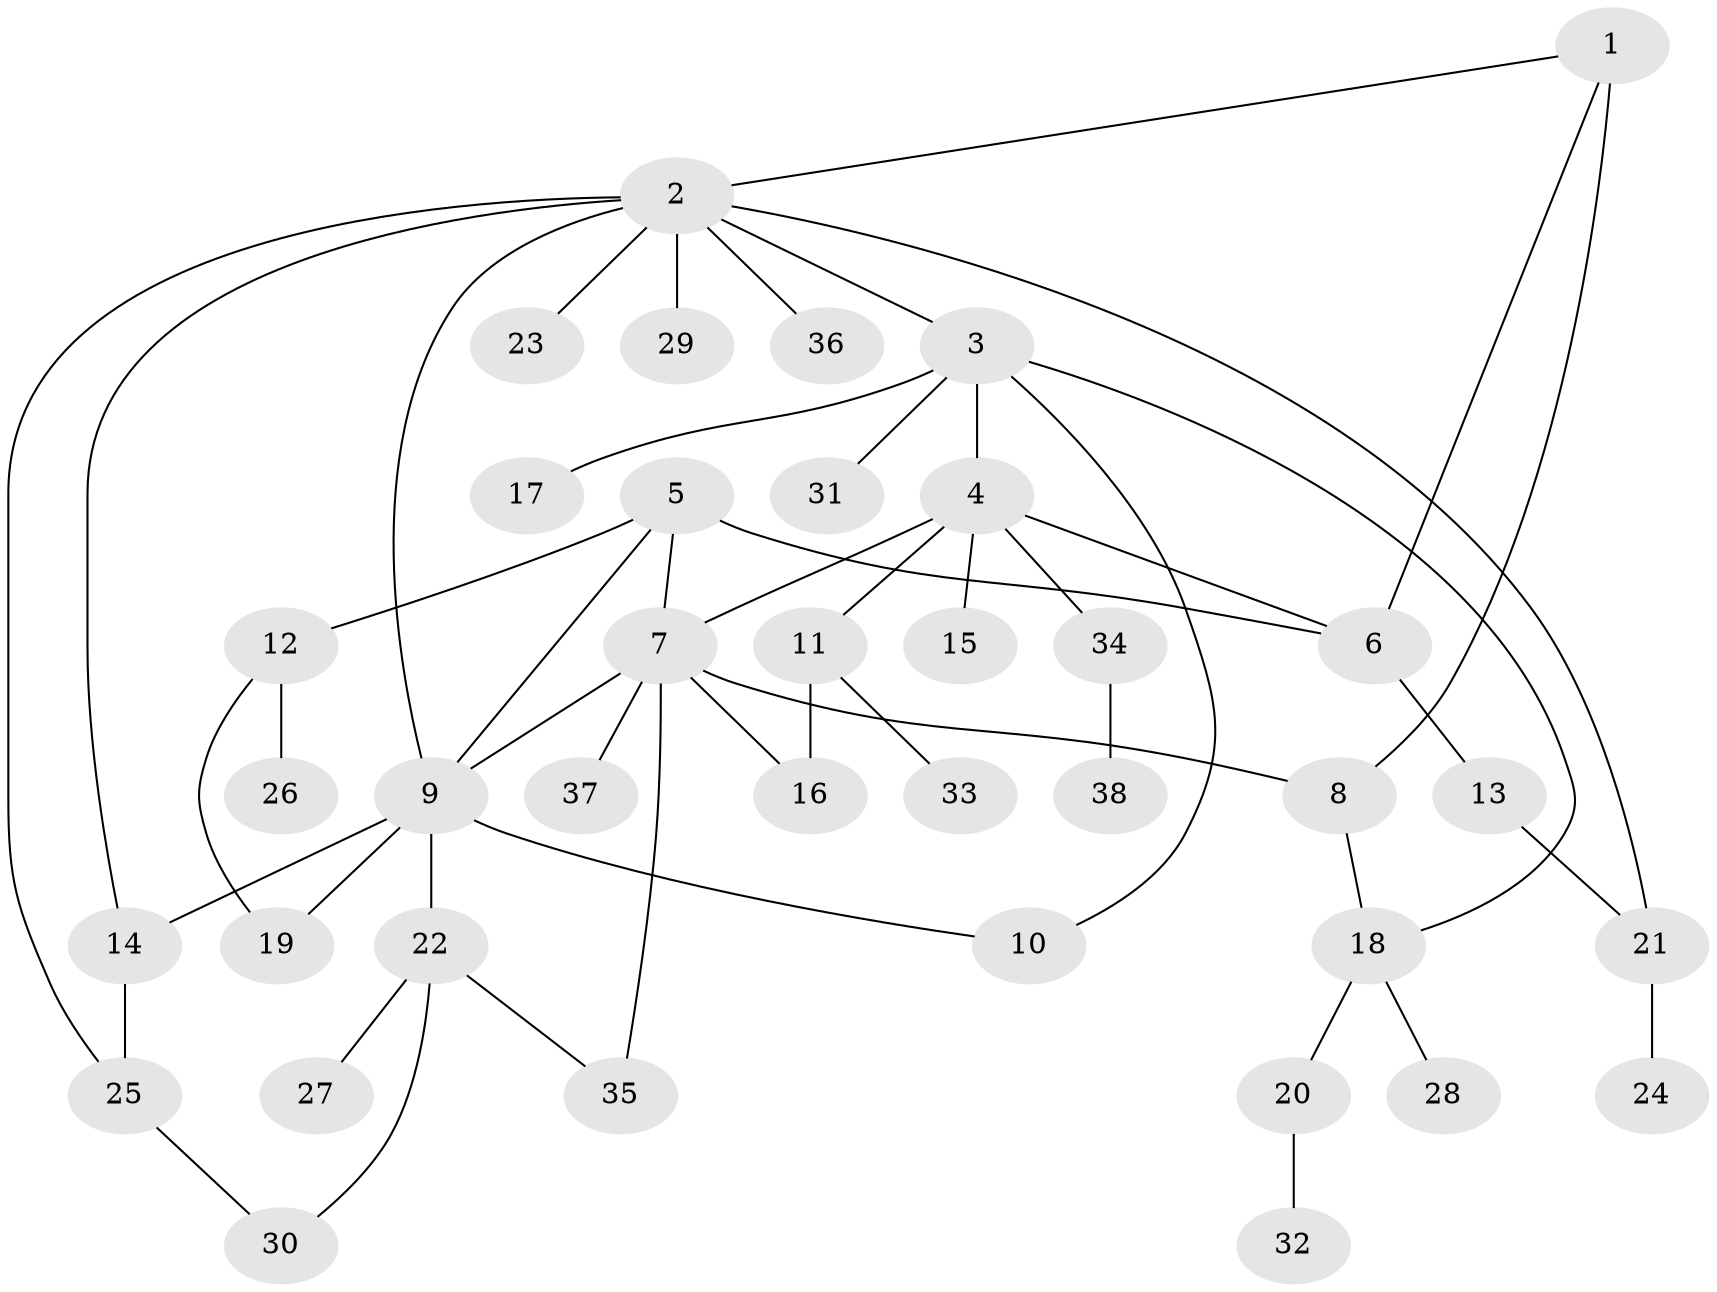// original degree distribution, {3: 0.11538461538461539, 10: 0.019230769230769232, 6: 0.019230769230769232, 7: 0.038461538461538464, 4: 0.11538461538461539, 8: 0.019230769230769232, 2: 0.21153846153846154, 1: 0.4423076923076923, 5: 0.019230769230769232}
// Generated by graph-tools (version 1.1) at 2025/52/03/04/25 22:52:25]
// undirected, 38 vertices, 51 edges
graph export_dot {
  node [color=gray90,style=filled];
  1;
  2;
  3;
  4;
  5;
  6;
  7;
  8;
  9;
  10;
  11;
  12;
  13;
  14;
  15;
  16;
  17;
  18;
  19;
  20;
  21;
  22;
  23;
  24;
  25;
  26;
  27;
  28;
  29;
  30;
  31;
  32;
  33;
  34;
  35;
  36;
  37;
  38;
  1 -- 2 [weight=1.0];
  1 -- 6 [weight=1.0];
  1 -- 8 [weight=1.0];
  2 -- 3 [weight=1.0];
  2 -- 9 [weight=1.0];
  2 -- 14 [weight=1.0];
  2 -- 21 [weight=1.0];
  2 -- 23 [weight=1.0];
  2 -- 25 [weight=1.0];
  2 -- 29 [weight=1.0];
  2 -- 36 [weight=1.0];
  3 -- 4 [weight=1.0];
  3 -- 10 [weight=1.0];
  3 -- 17 [weight=1.0];
  3 -- 18 [weight=1.0];
  3 -- 31 [weight=1.0];
  4 -- 6 [weight=1.0];
  4 -- 7 [weight=1.0];
  4 -- 11 [weight=1.0];
  4 -- 15 [weight=1.0];
  4 -- 34 [weight=1.0];
  5 -- 6 [weight=1.0];
  5 -- 7 [weight=1.0];
  5 -- 9 [weight=1.0];
  5 -- 12 [weight=1.0];
  6 -- 13 [weight=1.0];
  7 -- 8 [weight=1.0];
  7 -- 9 [weight=1.0];
  7 -- 16 [weight=1.0];
  7 -- 35 [weight=1.0];
  7 -- 37 [weight=1.0];
  8 -- 18 [weight=1.0];
  9 -- 10 [weight=1.0];
  9 -- 14 [weight=1.0];
  9 -- 19 [weight=1.0];
  9 -- 22 [weight=1.0];
  11 -- 16 [weight=1.0];
  11 -- 33 [weight=1.0];
  12 -- 19 [weight=1.0];
  12 -- 26 [weight=1.0];
  13 -- 21 [weight=1.0];
  14 -- 25 [weight=1.0];
  18 -- 20 [weight=1.0];
  18 -- 28 [weight=1.0];
  20 -- 32 [weight=1.0];
  21 -- 24 [weight=1.0];
  22 -- 27 [weight=1.0];
  22 -- 30 [weight=1.0];
  22 -- 35 [weight=1.0];
  25 -- 30 [weight=1.0];
  34 -- 38 [weight=1.0];
}
